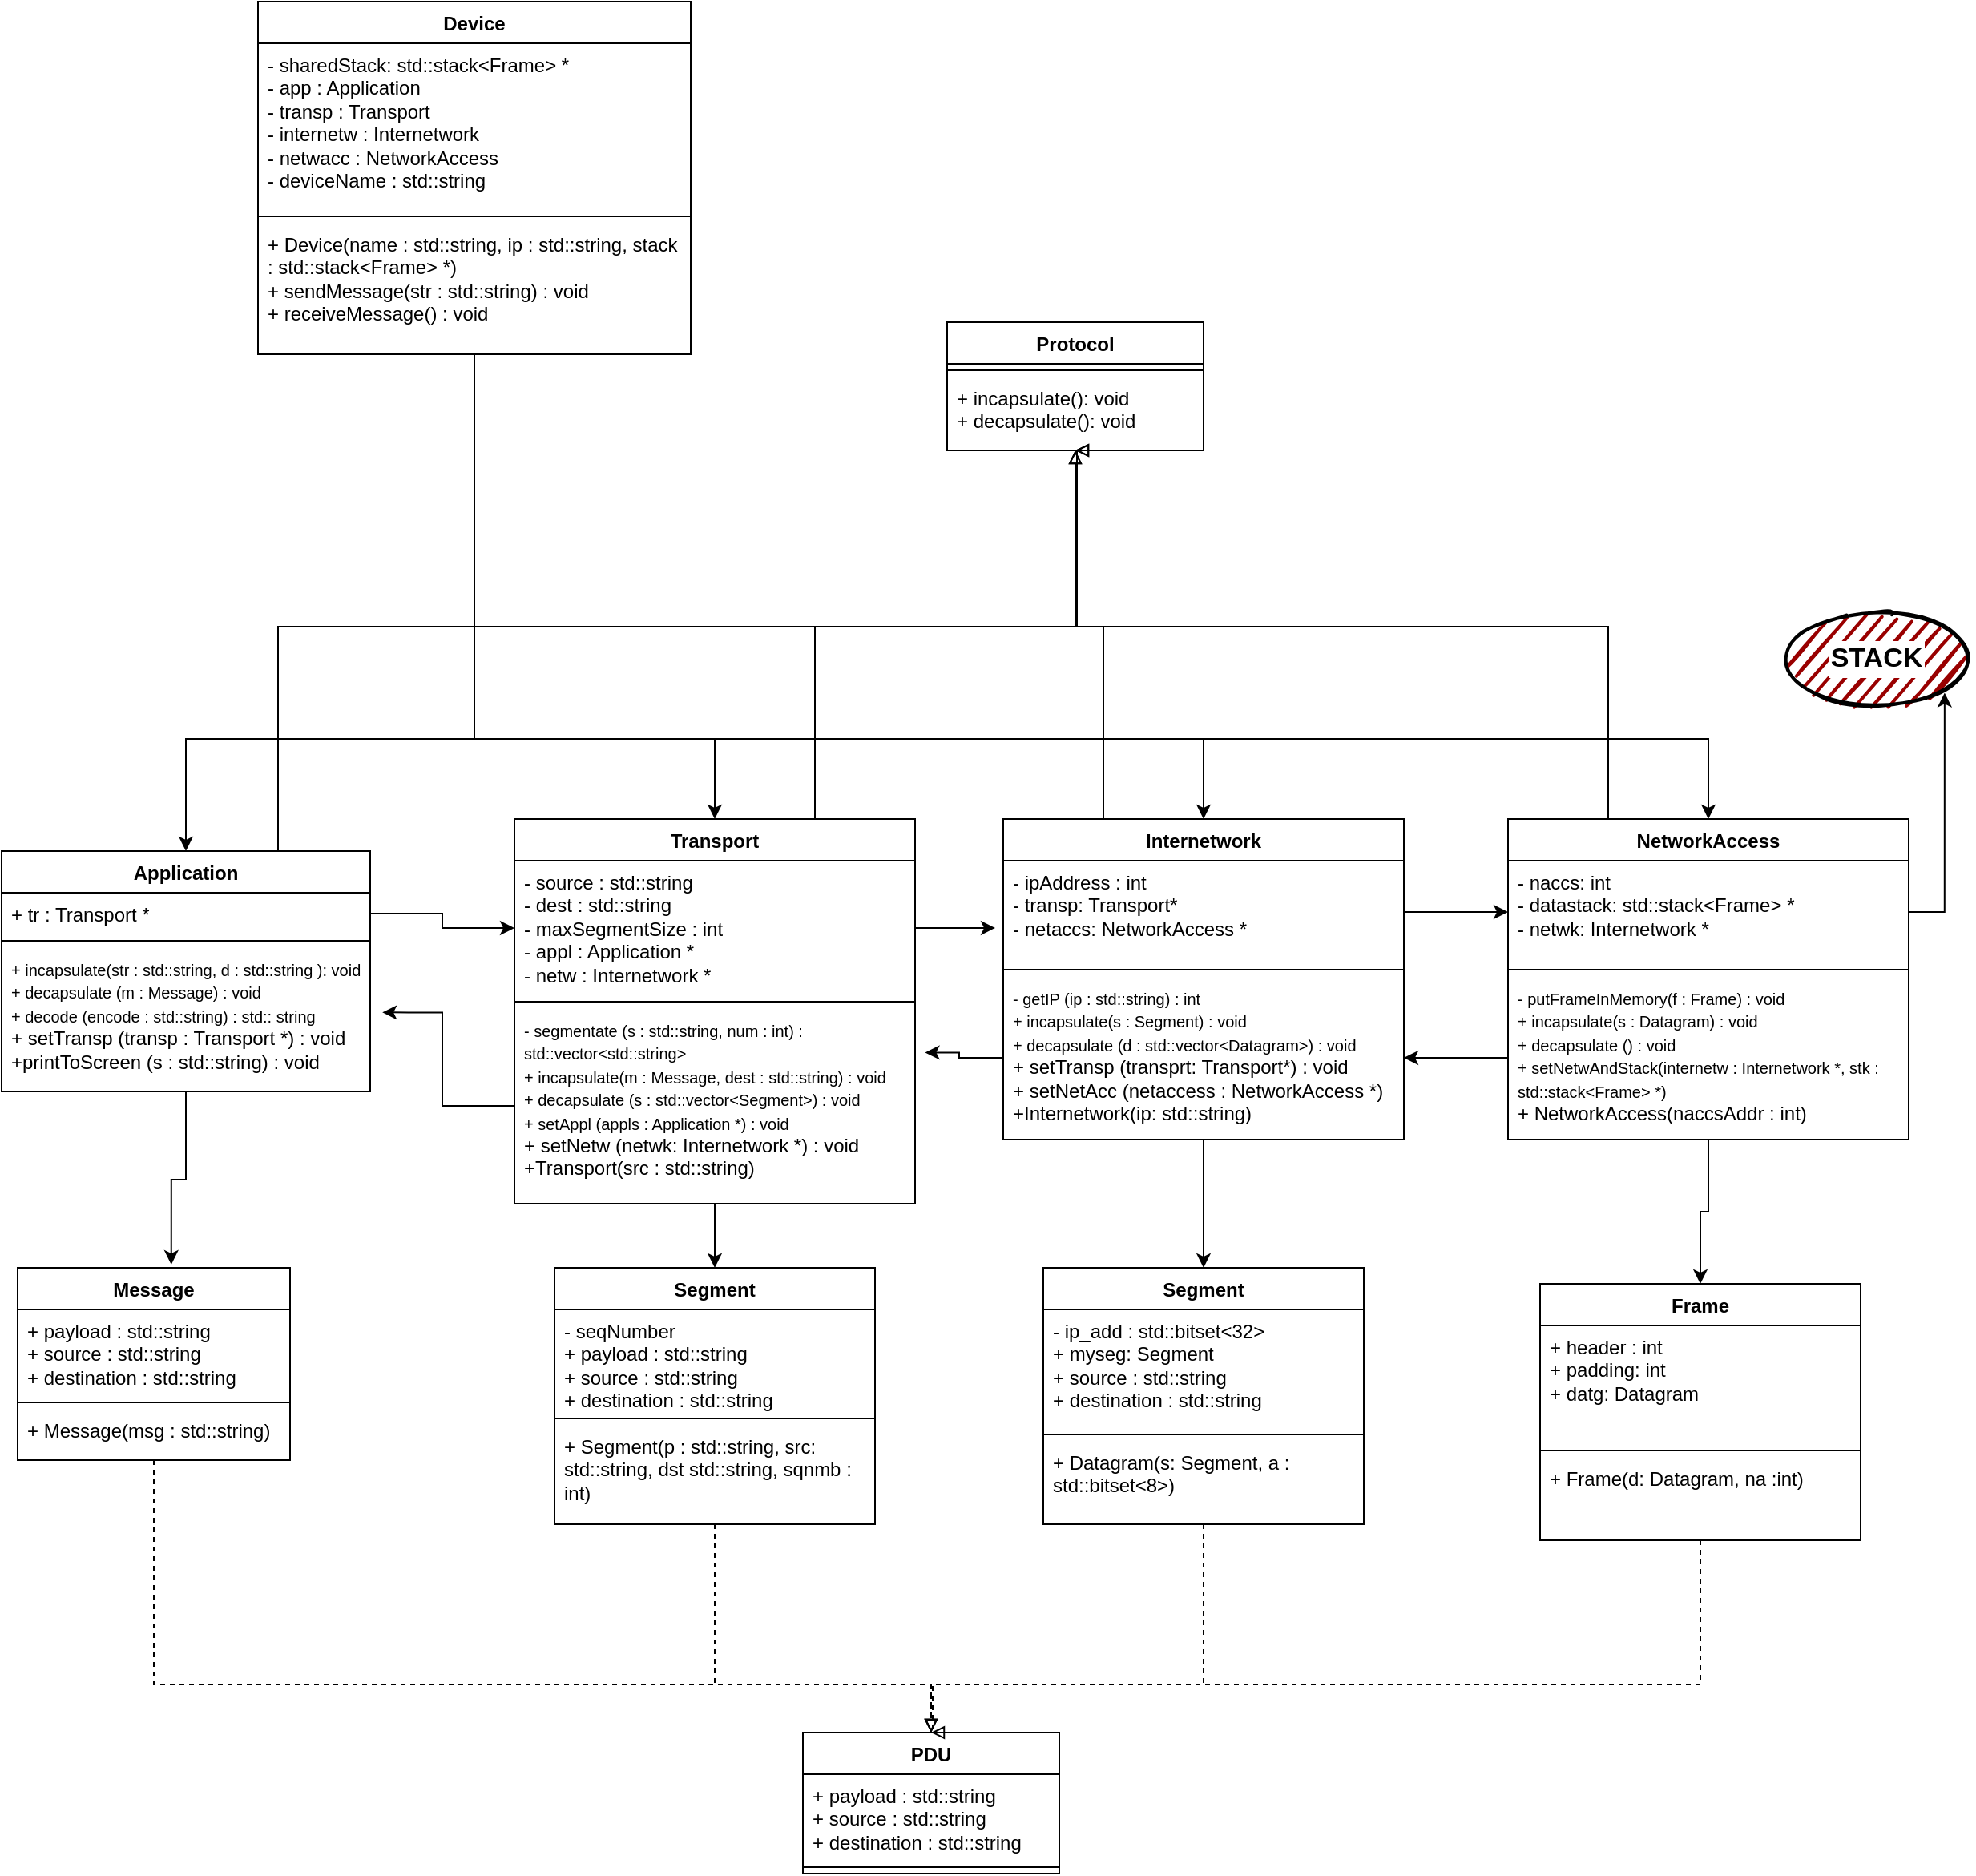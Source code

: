 <?xml version="1.0" encoding="UTF-8"?>
<mxfile version="26.2.9"><diagram id="C5RBs43oDa-KdzZeNtuy" name="Page-1"><mxGraphModel dx="1843" dy="1028" grid="1" gridSize="10" guides="1" tooltips="1" connect="1" arrows="1" fold="1" page="1" pageScale="1" pageWidth="1169" pageHeight="827" math="0" shadow="0"><root><mxCell id="WIyWlLk6GJQsqaUBKTNV-0"/><mxCell id="WIyWlLk6GJQsqaUBKTNV-1" parent="WIyWlLk6GJQsqaUBKTNV-0"/><mxCell id="_broUkZbqEhw3iz0FzK7-55" style="edgeStyle=orthogonalEdgeStyle;rounded=0;orthogonalLoop=1;jettySize=auto;html=1;entryX=0.5;entryY=0;entryDx=0;entryDy=0;" edge="1" parent="WIyWlLk6GJQsqaUBKTNV-1" source="_broUkZbqEhw3iz0FzK7-0" target="_broUkZbqEhw3iz0FzK7-19"><mxGeometry relative="1" as="geometry"><mxPoint x="90" y="570" as="targetPoint"/><Array as="points"><mxPoint x="195" y="560"/><mxPoint x="15" y="560"/></Array></mxGeometry></mxCell><mxCell id="_broUkZbqEhw3iz0FzK7-56" style="edgeStyle=orthogonalEdgeStyle;rounded=0;orthogonalLoop=1;jettySize=auto;html=1;entryX=0.5;entryY=0;entryDx=0;entryDy=0;" edge="1" parent="WIyWlLk6GJQsqaUBKTNV-1" source="_broUkZbqEhw3iz0FzK7-0" target="_broUkZbqEhw3iz0FzK7-23"><mxGeometry relative="1" as="geometry"><Array as="points"><mxPoint x="195" y="560"/><mxPoint x="345" y="560"/></Array></mxGeometry></mxCell><mxCell id="_broUkZbqEhw3iz0FzK7-57" style="edgeStyle=orthogonalEdgeStyle;rounded=0;orthogonalLoop=1;jettySize=auto;html=1;entryX=0.5;entryY=0;entryDx=0;entryDy=0;" edge="1" parent="WIyWlLk6GJQsqaUBKTNV-1" source="_broUkZbqEhw3iz0FzK7-0" target="_broUkZbqEhw3iz0FzK7-27"><mxGeometry relative="1" as="geometry"><Array as="points"><mxPoint x="195" y="560"/><mxPoint x="650" y="560"/></Array></mxGeometry></mxCell><mxCell id="_broUkZbqEhw3iz0FzK7-58" style="edgeStyle=orthogonalEdgeStyle;rounded=0;orthogonalLoop=1;jettySize=auto;html=1;entryX=0.5;entryY=0;entryDx=0;entryDy=0;" edge="1" parent="WIyWlLk6GJQsqaUBKTNV-1" source="_broUkZbqEhw3iz0FzK7-0" target="_broUkZbqEhw3iz0FzK7-35"><mxGeometry relative="1" as="geometry"><Array as="points"><mxPoint x="195" y="560"/><mxPoint x="965" y="560"/></Array></mxGeometry></mxCell><mxCell id="_broUkZbqEhw3iz0FzK7-0" value="Device" style="swimlane;fontStyle=1;align=center;verticalAlign=top;childLayout=stackLayout;horizontal=1;startSize=26;horizontalStack=0;resizeParent=1;resizeParentMax=0;resizeLast=0;collapsible=1;marginBottom=0;whiteSpace=wrap;html=1;" vertex="1" parent="WIyWlLk6GJQsqaUBKTNV-1"><mxGeometry x="60" y="100" width="270" height="220" as="geometry"/></mxCell><mxCell id="_broUkZbqEhw3iz0FzK7-1" value="&lt;div&gt;- sharedStack: std::stack&amp;lt;Frame&amp;gt; *&lt;/div&gt;&lt;div&gt;- app : Application&lt;/div&gt;&lt;div&gt;- transp : Transport&lt;/div&gt;&lt;div&gt;- internetw : Internetwork&lt;/div&gt;&lt;div&gt;- netwacc : NetworkAccess&lt;/div&gt;&lt;div&gt;- deviceName : std::string&lt;/div&gt;&lt;div&gt;&lt;br&gt;&lt;/div&gt;&lt;div&gt;&lt;br&gt;&lt;/div&gt;" style="text;strokeColor=none;fillColor=none;align=left;verticalAlign=top;spacingLeft=4;spacingRight=4;overflow=hidden;rotatable=0;points=[[0,0.5],[1,0.5]];portConstraint=eastwest;whiteSpace=wrap;html=1;" vertex="1" parent="_broUkZbqEhw3iz0FzK7-0"><mxGeometry y="26" width="270" height="104" as="geometry"/></mxCell><mxCell id="_broUkZbqEhw3iz0FzK7-2" value="" style="line;strokeWidth=1;fillColor=none;align=left;verticalAlign=middle;spacingTop=-1;spacingLeft=3;spacingRight=3;rotatable=0;labelPosition=right;points=[];portConstraint=eastwest;strokeColor=inherit;" vertex="1" parent="_broUkZbqEhw3iz0FzK7-0"><mxGeometry y="130" width="270" height="8" as="geometry"/></mxCell><mxCell id="_broUkZbqEhw3iz0FzK7-3" value="&lt;div&gt;+ Device(name : std::string, ip : std::string, stack : std::stack&amp;lt;Frame&amp;gt; *) &lt;br&gt;&lt;/div&gt;&lt;div&gt;+ sendMessage(str : std::string) : void&lt;/div&gt;&lt;div&gt;+ receiveMessage() : void&lt;/div&gt;&lt;div&gt;&lt;br&gt;&lt;/div&gt;" style="text;strokeColor=none;fillColor=none;align=left;verticalAlign=top;spacingLeft=4;spacingRight=4;overflow=hidden;rotatable=0;points=[[0,0.5],[1,0.5]];portConstraint=eastwest;whiteSpace=wrap;html=1;" vertex="1" parent="_broUkZbqEhw3iz0FzK7-0"><mxGeometry y="138" width="270" height="82" as="geometry"/></mxCell><mxCell id="_broUkZbqEhw3iz0FzK7-4" value="PDU" style="swimlane;fontStyle=1;align=center;verticalAlign=top;childLayout=stackLayout;horizontal=1;startSize=26;horizontalStack=0;resizeParent=1;resizeParentMax=0;resizeLast=0;collapsible=1;marginBottom=0;whiteSpace=wrap;html=1;" vertex="1" parent="WIyWlLk6GJQsqaUBKTNV-1"><mxGeometry x="400" y="1180" width="160" height="88" as="geometry"/></mxCell><mxCell id="_broUkZbqEhw3iz0FzK7-5" value="&lt;div&gt;+ payload : std::string&lt;/div&gt;&lt;div&gt;+ source : std::string&lt;/div&gt;&lt;div&gt;+ destination : std::string&lt;/div&gt;&lt;div&gt;&lt;br&gt;&lt;/div&gt;" style="text;strokeColor=none;fillColor=none;align=left;verticalAlign=top;spacingLeft=4;spacingRight=4;overflow=hidden;rotatable=0;points=[[0,0.5],[1,0.5]];portConstraint=eastwest;whiteSpace=wrap;html=1;" vertex="1" parent="_broUkZbqEhw3iz0FzK7-4"><mxGeometry y="26" width="160" height="54" as="geometry"/></mxCell><mxCell id="_broUkZbqEhw3iz0FzK7-6" value="" style="line;strokeWidth=1;fillColor=none;align=left;verticalAlign=middle;spacingTop=-1;spacingLeft=3;spacingRight=3;rotatable=0;labelPosition=right;points=[];portConstraint=eastwest;strokeColor=inherit;" vertex="1" parent="_broUkZbqEhw3iz0FzK7-4"><mxGeometry y="80" width="160" height="8" as="geometry"/></mxCell><mxCell id="_broUkZbqEhw3iz0FzK7-11" value="Protocol" style="swimlane;fontStyle=1;align=center;verticalAlign=top;childLayout=stackLayout;horizontal=1;startSize=26;horizontalStack=0;resizeParent=1;resizeParentMax=0;resizeLast=0;collapsible=1;marginBottom=0;whiteSpace=wrap;html=1;" vertex="1" parent="WIyWlLk6GJQsqaUBKTNV-1"><mxGeometry x="490" y="300" width="160" height="80" as="geometry"/></mxCell><mxCell id="_broUkZbqEhw3iz0FzK7-13" value="" style="line;strokeWidth=1;fillColor=none;align=left;verticalAlign=middle;spacingTop=-1;spacingLeft=3;spacingRight=3;rotatable=0;labelPosition=right;points=[];portConstraint=eastwest;strokeColor=inherit;" vertex="1" parent="_broUkZbqEhw3iz0FzK7-11"><mxGeometry y="26" width="160" height="8" as="geometry"/></mxCell><mxCell id="_broUkZbqEhw3iz0FzK7-14" value="&lt;div&gt;+ incapsulate(): void&lt;/div&gt;&lt;div&gt;+ decapsulate(): void&lt;/div&gt;" style="text;strokeColor=none;fillColor=none;align=left;verticalAlign=top;spacingLeft=4;spacingRight=4;overflow=hidden;rotatable=0;points=[[0,0.5],[1,0.5]];portConstraint=eastwest;whiteSpace=wrap;html=1;" vertex="1" parent="_broUkZbqEhw3iz0FzK7-11"><mxGeometry y="34" width="160" height="46" as="geometry"/></mxCell><mxCell id="_broUkZbqEhw3iz0FzK7-19" value="Application" style="swimlane;fontStyle=1;align=center;verticalAlign=top;childLayout=stackLayout;horizontal=1;startSize=26;horizontalStack=0;resizeParent=1;resizeParentMax=0;resizeLast=0;collapsible=1;marginBottom=0;whiteSpace=wrap;html=1;" vertex="1" parent="WIyWlLk6GJQsqaUBKTNV-1"><mxGeometry x="-100" y="630" width="230" height="150" as="geometry"/></mxCell><mxCell id="_broUkZbqEhw3iz0FzK7-20" value="+ tr : Transport *" style="text;strokeColor=none;fillColor=none;align=left;verticalAlign=top;spacingLeft=4;spacingRight=4;overflow=hidden;rotatable=0;points=[[0,0.5],[1,0.5]];portConstraint=eastwest;whiteSpace=wrap;html=1;" vertex="1" parent="_broUkZbqEhw3iz0FzK7-19"><mxGeometry y="26" width="230" height="26" as="geometry"/></mxCell><mxCell id="_broUkZbqEhw3iz0FzK7-21" value="" style="line;strokeWidth=1;fillColor=none;align=left;verticalAlign=middle;spacingTop=-1;spacingLeft=3;spacingRight=3;rotatable=0;labelPosition=right;points=[];portConstraint=eastwest;strokeColor=inherit;" vertex="1" parent="_broUkZbqEhw3iz0FzK7-19"><mxGeometry y="52" width="230" height="8" as="geometry"/></mxCell><mxCell id="_broUkZbqEhw3iz0FzK7-22" value="&lt;div&gt;&lt;font style=&quot;font-size: 10px;&quot;&gt;+ incapsulate(str : std::string, d : std::string ): void&lt;/font&gt;&lt;/div&gt;&lt;div&gt;&lt;font style=&quot;font-size: 10px;&quot;&gt;+ decapsulate (m : Message) : void&lt;/font&gt;&lt;/div&gt;&lt;div&gt;&lt;font style=&quot;font-size: 10px;&quot;&gt;+ decode (encode : std::string) : std:: string&lt;/font&gt;&lt;/div&gt;&lt;div&gt;+ setTransp (transp : Transport *) : void&lt;/div&gt;&lt;div&gt;+printToScreen (s : std::string) : void&lt;/div&gt;" style="text;strokeColor=none;fillColor=none;align=left;verticalAlign=top;spacingLeft=4;spacingRight=4;overflow=hidden;rotatable=0;points=[[0,0.5],[1,0.5]];portConstraint=eastwest;whiteSpace=wrap;html=1;" vertex="1" parent="_broUkZbqEhw3iz0FzK7-19"><mxGeometry y="60" width="230" height="90" as="geometry"/></mxCell><mxCell id="_broUkZbqEhw3iz0FzK7-63" style="edgeStyle=orthogonalEdgeStyle;rounded=0;orthogonalLoop=1;jettySize=auto;html=1;exitX=0.75;exitY=0;exitDx=0;exitDy=0;endArrow=block;endFill=0;entryX=0.5;entryY=1;entryDx=0;entryDy=0;" edge="1" parent="WIyWlLk6GJQsqaUBKTNV-1" source="_broUkZbqEhw3iz0FzK7-23" target="_broUkZbqEhw3iz0FzK7-11"><mxGeometry relative="1" as="geometry"><mxPoint x="570.0" y="410" as="targetPoint"/><Array as="points"><mxPoint x="407" y="490"/><mxPoint x="570" y="490"/></Array></mxGeometry></mxCell><mxCell id="_broUkZbqEhw3iz0FzK7-76" style="edgeStyle=orthogonalEdgeStyle;rounded=0;orthogonalLoop=1;jettySize=auto;html=1;entryX=0.5;entryY=0;entryDx=0;entryDy=0;" edge="1" parent="WIyWlLk6GJQsqaUBKTNV-1" source="_broUkZbqEhw3iz0FzK7-23" target="_broUkZbqEhw3iz0FzK7-43"><mxGeometry relative="1" as="geometry"/></mxCell><mxCell id="_broUkZbqEhw3iz0FzK7-23" value="Transport" style="swimlane;fontStyle=1;align=center;verticalAlign=top;childLayout=stackLayout;horizontal=1;startSize=26;horizontalStack=0;resizeParent=1;resizeParentMax=0;resizeLast=0;collapsible=1;marginBottom=0;whiteSpace=wrap;html=1;" vertex="1" parent="WIyWlLk6GJQsqaUBKTNV-1"><mxGeometry x="220" y="610" width="250" height="240" as="geometry"/></mxCell><mxCell id="_broUkZbqEhw3iz0FzK7-24" value="&lt;div&gt;- source : std::string&lt;/div&gt;&lt;div&gt;- dest : std::string&lt;/div&gt;&lt;div&gt;- maxSegmentSize : int&lt;/div&gt;&lt;div&gt;- appl : Application *&lt;/div&gt;&lt;div&gt;- netw : Internetwork *&lt;/div&gt;" style="text;strokeColor=none;fillColor=none;align=left;verticalAlign=top;spacingLeft=4;spacingRight=4;overflow=hidden;rotatable=0;points=[[0,0.5],[1,0.5]];portConstraint=eastwest;whiteSpace=wrap;html=1;" vertex="1" parent="_broUkZbqEhw3iz0FzK7-23"><mxGeometry y="26" width="250" height="84" as="geometry"/></mxCell><mxCell id="_broUkZbqEhw3iz0FzK7-25" value="" style="line;strokeWidth=1;fillColor=none;align=left;verticalAlign=middle;spacingTop=-1;spacingLeft=3;spacingRight=3;rotatable=0;labelPosition=right;points=[];portConstraint=eastwest;strokeColor=inherit;" vertex="1" parent="_broUkZbqEhw3iz0FzK7-23"><mxGeometry y="110" width="250" height="8" as="geometry"/></mxCell><mxCell id="_broUkZbqEhw3iz0FzK7-26" value="&lt;div&gt;&lt;font style=&quot;font-size: 10px;&quot;&gt;- segmentate (s : std::string, num : int) : std::vector&amp;lt;std::string&amp;gt; &lt;br&gt;+ incapsulate(m : Message, dest : std::string) : void&lt;/font&gt;&lt;/div&gt;&lt;div&gt;&lt;font style=&quot;font-size: 10px;&quot;&gt;+ decapsulate (s : std::vector&amp;lt;Segment&amp;gt;) : void&lt;/font&gt;&lt;/div&gt;&lt;div&gt;&lt;font style=&quot;font-size: 10px;&quot;&gt;+ setAppl (appls : Application *) : void&lt;/font&gt;&lt;/div&gt;&lt;div&gt;+ setNetw (netwk: Internetwork *) : void&lt;/div&gt;&lt;div&gt;+Transport(src : std::string) &lt;br&gt;&lt;br&gt;&lt;/div&gt;" style="text;strokeColor=none;fillColor=none;align=left;verticalAlign=top;spacingLeft=4;spacingRight=4;overflow=hidden;rotatable=0;points=[[0,0.5],[1,0.5]];portConstraint=eastwest;whiteSpace=wrap;html=1;" vertex="1" parent="_broUkZbqEhw3iz0FzK7-23"><mxGeometry y="118" width="250" height="122" as="geometry"/></mxCell><mxCell id="_broUkZbqEhw3iz0FzK7-64" style="edgeStyle=orthogonalEdgeStyle;rounded=0;orthogonalLoop=1;jettySize=auto;html=1;exitX=0.25;exitY=0;exitDx=0;exitDy=0;endArrow=block;endFill=0;" edge="1" parent="WIyWlLk6GJQsqaUBKTNV-1" source="_broUkZbqEhw3iz0FzK7-27"><mxGeometry relative="1" as="geometry"><mxPoint x="570.0" y="380" as="targetPoint"/><Array as="points"><mxPoint x="587" y="490"/><mxPoint x="571" y="490"/><mxPoint x="571" y="380"/></Array></mxGeometry></mxCell><mxCell id="_broUkZbqEhw3iz0FzK7-77" style="edgeStyle=orthogonalEdgeStyle;rounded=0;orthogonalLoop=1;jettySize=auto;html=1;entryX=0.5;entryY=0;entryDx=0;entryDy=0;" edge="1" parent="WIyWlLk6GJQsqaUBKTNV-1" source="_broUkZbqEhw3iz0FzK7-27" target="_broUkZbqEhw3iz0FzK7-47"><mxGeometry relative="1" as="geometry"/></mxCell><mxCell id="_broUkZbqEhw3iz0FzK7-27" value="Internetwork" style="swimlane;fontStyle=1;align=center;verticalAlign=top;childLayout=stackLayout;horizontal=1;startSize=26;horizontalStack=0;resizeParent=1;resizeParentMax=0;resizeLast=0;collapsible=1;marginBottom=0;whiteSpace=wrap;html=1;" vertex="1" parent="WIyWlLk6GJQsqaUBKTNV-1"><mxGeometry x="525" y="610" width="250" height="200" as="geometry"/></mxCell><mxCell id="_broUkZbqEhw3iz0FzK7-28" value="- ipAddress : int&lt;div&gt;- transp: Transport*&lt;/div&gt;&lt;div&gt;- netaccs: NetworkAccess *&lt;/div&gt;" style="text;strokeColor=none;fillColor=none;align=left;verticalAlign=top;spacingLeft=4;spacingRight=4;overflow=hidden;rotatable=0;points=[[0,0.5],[1,0.5]];portConstraint=eastwest;whiteSpace=wrap;html=1;" vertex="1" parent="_broUkZbqEhw3iz0FzK7-27"><mxGeometry y="26" width="250" height="64" as="geometry"/></mxCell><mxCell id="_broUkZbqEhw3iz0FzK7-29" value="" style="line;strokeWidth=1;fillColor=none;align=left;verticalAlign=middle;spacingTop=-1;spacingLeft=3;spacingRight=3;rotatable=0;labelPosition=right;points=[];portConstraint=eastwest;strokeColor=inherit;" vertex="1" parent="_broUkZbqEhw3iz0FzK7-27"><mxGeometry y="90" width="250" height="8" as="geometry"/></mxCell><mxCell id="_broUkZbqEhw3iz0FzK7-30" value="&lt;div&gt;&lt;font style=&quot;font-size: 10px;&quot;&gt;- getIP (ip : std::string) : int&lt;br&gt;+ incapsulate(s : Segment) : void&lt;/font&gt;&lt;/div&gt;&lt;div&gt;&lt;font style=&quot;font-size: 10px;&quot;&gt;+ decapsulate (d : std::vector&amp;lt;Datagram&amp;gt;) : void&lt;/font&gt;&lt;/div&gt;&lt;div&gt;+ setTransp (transprt: Transport*) : void&lt;/div&gt;&lt;div&gt;+ setNetAcc (netaccess : NetworkAccess *)&lt;/div&gt;&lt;div&gt;+Internetwork(ip: std::string) &lt;br&gt;&lt;/div&gt;&lt;div&gt;&lt;br&gt;&lt;/div&gt;" style="text;strokeColor=none;fillColor=none;align=left;verticalAlign=top;spacingLeft=4;spacingRight=4;overflow=hidden;rotatable=0;points=[[0,0.5],[1,0.5]];portConstraint=eastwest;whiteSpace=wrap;html=1;" vertex="1" parent="_broUkZbqEhw3iz0FzK7-27"><mxGeometry y="98" width="250" height="102" as="geometry"/></mxCell><mxCell id="_broUkZbqEhw3iz0FzK7-65" style="edgeStyle=orthogonalEdgeStyle;rounded=0;orthogonalLoop=1;jettySize=auto;html=1;exitX=0.25;exitY=0;exitDx=0;exitDy=0;endArrow=block;endFill=0;" edge="1" parent="WIyWlLk6GJQsqaUBKTNV-1" source="_broUkZbqEhw3iz0FzK7-35"><mxGeometry relative="1" as="geometry"><mxPoint x="570.0" y="380" as="targetPoint"/><Array as="points"><mxPoint x="903" y="490"/><mxPoint x="571" y="490"/><mxPoint x="571" y="380"/></Array></mxGeometry></mxCell><mxCell id="_broUkZbqEhw3iz0FzK7-78" style="edgeStyle=orthogonalEdgeStyle;rounded=0;orthogonalLoop=1;jettySize=auto;html=1;" edge="1" parent="WIyWlLk6GJQsqaUBKTNV-1" source="_broUkZbqEhw3iz0FzK7-35" target="_broUkZbqEhw3iz0FzK7-51"><mxGeometry relative="1" as="geometry"/></mxCell><mxCell id="_broUkZbqEhw3iz0FzK7-35" value="NetworkAccess" style="swimlane;fontStyle=1;align=center;verticalAlign=top;childLayout=stackLayout;horizontal=1;startSize=26;horizontalStack=0;resizeParent=1;resizeParentMax=0;resizeLast=0;collapsible=1;marginBottom=0;whiteSpace=wrap;html=1;" vertex="1" parent="WIyWlLk6GJQsqaUBKTNV-1"><mxGeometry x="840" y="610" width="250" height="200" as="geometry"/></mxCell><mxCell id="_broUkZbqEhw3iz0FzK7-36" value="- naccs: int&lt;div&gt;- datastack: std::stack&amp;lt;Frame&amp;gt; *&lt;/div&gt;&lt;div&gt;- netwk: Internetwork *&lt;/div&gt;" style="text;strokeColor=none;fillColor=none;align=left;verticalAlign=top;spacingLeft=4;spacingRight=4;overflow=hidden;rotatable=0;points=[[0,0.5],[1,0.5]];portConstraint=eastwest;whiteSpace=wrap;html=1;" vertex="1" parent="_broUkZbqEhw3iz0FzK7-35"><mxGeometry y="26" width="250" height="64" as="geometry"/></mxCell><mxCell id="_broUkZbqEhw3iz0FzK7-37" value="" style="line;strokeWidth=1;fillColor=none;align=left;verticalAlign=middle;spacingTop=-1;spacingLeft=3;spacingRight=3;rotatable=0;labelPosition=right;points=[];portConstraint=eastwest;strokeColor=inherit;" vertex="1" parent="_broUkZbqEhw3iz0FzK7-35"><mxGeometry y="90" width="250" height="8" as="geometry"/></mxCell><mxCell id="_broUkZbqEhw3iz0FzK7-38" value="&lt;div&gt;&lt;font style=&quot;font-size: 10px;&quot;&gt;- putFrameInMemory(f : Frame) : void&lt;br&gt;+ incapsulate(s : Datagram) : void&lt;/font&gt;&lt;/div&gt;&lt;div&gt;&lt;font style=&quot;font-size: 10px;&quot;&gt;+ decapsulate () : void&lt;/font&gt;&lt;/div&gt;&lt;div&gt;&lt;font style=&quot;font-size: 10px;&quot;&gt;+ setNetwAndStack(internetw : Internetwork *, stk : std::stack&amp;lt;Frame&amp;gt; *)&lt;/font&gt;&lt;/div&gt;&lt;div&gt;+ NetworkAccess(naccsAddr : int)&lt;/div&gt;&lt;div&gt;&lt;br&gt;&lt;/div&gt;&lt;div&gt;&lt;br&gt;&lt;/div&gt;" style="text;strokeColor=none;fillColor=none;align=left;verticalAlign=top;spacingLeft=4;spacingRight=4;overflow=hidden;rotatable=0;points=[[0,0.5],[1,0.5]];portConstraint=eastwest;whiteSpace=wrap;html=1;" vertex="1" parent="_broUkZbqEhw3iz0FzK7-35"><mxGeometry y="98" width="250" height="102" as="geometry"/></mxCell><mxCell id="_broUkZbqEhw3iz0FzK7-79" style="edgeStyle=orthogonalEdgeStyle;rounded=0;orthogonalLoop=1;jettySize=auto;html=1;entryX=0.5;entryY=0;entryDx=0;entryDy=0;dashed=1;endArrow=block;endFill=0;" edge="1" parent="WIyWlLk6GJQsqaUBKTNV-1" source="_broUkZbqEhw3iz0FzK7-39" target="_broUkZbqEhw3iz0FzK7-4"><mxGeometry relative="1" as="geometry"><Array as="points"><mxPoint x="-5" y="1150"/><mxPoint x="480" y="1150"/></Array></mxGeometry></mxCell><mxCell id="_broUkZbqEhw3iz0FzK7-39" value="Message" style="swimlane;fontStyle=1;align=center;verticalAlign=top;childLayout=stackLayout;horizontal=1;startSize=26;horizontalStack=0;resizeParent=1;resizeParentMax=0;resizeLast=0;collapsible=1;marginBottom=0;whiteSpace=wrap;html=1;" vertex="1" parent="WIyWlLk6GJQsqaUBKTNV-1"><mxGeometry x="-90" y="890" width="170" height="120" as="geometry"/></mxCell><mxCell id="_broUkZbqEhw3iz0FzK7-40" value="&lt;div&gt;+ payload : std::string&lt;/div&gt;&lt;div&gt;+ source : std::string&lt;/div&gt;&lt;div&gt;+ destination : std::string&lt;/div&gt;" style="text;strokeColor=none;fillColor=none;align=left;verticalAlign=top;spacingLeft=4;spacingRight=4;overflow=hidden;rotatable=0;points=[[0,0.5],[1,0.5]];portConstraint=eastwest;whiteSpace=wrap;html=1;" vertex="1" parent="_broUkZbqEhw3iz0FzK7-39"><mxGeometry y="26" width="170" height="54" as="geometry"/></mxCell><mxCell id="_broUkZbqEhw3iz0FzK7-41" value="" style="line;strokeWidth=1;fillColor=none;align=left;verticalAlign=middle;spacingTop=-1;spacingLeft=3;spacingRight=3;rotatable=0;labelPosition=right;points=[];portConstraint=eastwest;strokeColor=inherit;" vertex="1" parent="_broUkZbqEhw3iz0FzK7-39"><mxGeometry y="80" width="170" height="8" as="geometry"/></mxCell><mxCell id="_broUkZbqEhw3iz0FzK7-42" value="+ Message(msg : std::string) " style="text;strokeColor=none;fillColor=none;align=left;verticalAlign=top;spacingLeft=4;spacingRight=4;overflow=hidden;rotatable=0;points=[[0,0.5],[1,0.5]];portConstraint=eastwest;whiteSpace=wrap;html=1;" vertex="1" parent="_broUkZbqEhw3iz0FzK7-39"><mxGeometry y="88" width="170" height="32" as="geometry"/></mxCell><mxCell id="_broUkZbqEhw3iz0FzK7-80" style="edgeStyle=orthogonalEdgeStyle;rounded=0;orthogonalLoop=1;jettySize=auto;html=1;dashed=1;endArrow=block;endFill=0;" edge="1" parent="WIyWlLk6GJQsqaUBKTNV-1" source="_broUkZbqEhw3iz0FzK7-43"><mxGeometry relative="1" as="geometry"><mxPoint x="480" y="1180" as="targetPoint"/><Array as="points"><mxPoint x="345" y="1150"/><mxPoint x="480" y="1150"/></Array></mxGeometry></mxCell><mxCell id="_broUkZbqEhw3iz0FzK7-43" value="Segment" style="swimlane;fontStyle=1;align=center;verticalAlign=top;childLayout=stackLayout;horizontal=1;startSize=26;horizontalStack=0;resizeParent=1;resizeParentMax=0;resizeLast=0;collapsible=1;marginBottom=0;whiteSpace=wrap;html=1;" vertex="1" parent="WIyWlLk6GJQsqaUBKTNV-1"><mxGeometry x="245" y="890" width="200" height="160" as="geometry"/></mxCell><mxCell id="_broUkZbqEhw3iz0FzK7-44" value="- seqNumber&lt;br&gt;&lt;div&gt;+ payload : std::string&lt;/div&gt;&lt;div&gt;+ source : std::string&lt;/div&gt;&lt;div&gt;+ destination : std::string&lt;/div&gt;&lt;br&gt;&lt;div&gt;&lt;br&gt;&lt;/div&gt;" style="text;strokeColor=none;fillColor=none;align=left;verticalAlign=top;spacingLeft=4;spacingRight=4;overflow=hidden;rotatable=0;points=[[0,0.5],[1,0.5]];portConstraint=eastwest;whiteSpace=wrap;html=1;" vertex="1" parent="_broUkZbqEhw3iz0FzK7-43"><mxGeometry y="26" width="200" height="64" as="geometry"/></mxCell><mxCell id="_broUkZbqEhw3iz0FzK7-45" value="" style="line;strokeWidth=1;fillColor=none;align=left;verticalAlign=middle;spacingTop=-1;spacingLeft=3;spacingRight=3;rotatable=0;labelPosition=right;points=[];portConstraint=eastwest;strokeColor=inherit;" vertex="1" parent="_broUkZbqEhw3iz0FzK7-43"><mxGeometry y="90" width="200" height="8" as="geometry"/></mxCell><mxCell id="_broUkZbqEhw3iz0FzK7-46" value="+ Segment(p : std::string, src: std::string, dst std::string, sqnmb : int) " style="text;strokeColor=none;fillColor=none;align=left;verticalAlign=top;spacingLeft=4;spacingRight=4;overflow=hidden;rotatable=0;points=[[0,0.5],[1,0.5]];portConstraint=eastwest;whiteSpace=wrap;html=1;" vertex="1" parent="_broUkZbqEhw3iz0FzK7-43"><mxGeometry y="98" width="200" height="62" as="geometry"/></mxCell><mxCell id="_broUkZbqEhw3iz0FzK7-82" style="edgeStyle=orthogonalEdgeStyle;rounded=0;orthogonalLoop=1;jettySize=auto;html=1;entryX=0.5;entryY=0;entryDx=0;entryDy=0;dashed=1;endArrow=block;endFill=0;" edge="1" parent="WIyWlLk6GJQsqaUBKTNV-1" source="_broUkZbqEhw3iz0FzK7-47" target="_broUkZbqEhw3iz0FzK7-4"><mxGeometry relative="1" as="geometry"><Array as="points"><mxPoint x="650" y="1150"/><mxPoint x="480" y="1150"/></Array></mxGeometry></mxCell><mxCell id="_broUkZbqEhw3iz0FzK7-47" value="Segment" style="swimlane;fontStyle=1;align=center;verticalAlign=top;childLayout=stackLayout;horizontal=1;startSize=26;horizontalStack=0;resizeParent=1;resizeParentMax=0;resizeLast=0;collapsible=1;marginBottom=0;whiteSpace=wrap;html=1;" vertex="1" parent="WIyWlLk6GJQsqaUBKTNV-1"><mxGeometry x="550" y="890" width="200" height="160" as="geometry"/></mxCell><mxCell id="_broUkZbqEhw3iz0FzK7-48" value="- ip_add : std::bitset&amp;lt;32&amp;gt;&lt;div&gt;+ myseg: Segment&lt;/div&gt;&lt;div&gt;+ source : std::string&lt;/div&gt;&lt;div&gt;+ destination : std::string&lt;/div&gt;&lt;br&gt;&lt;div&gt;&lt;br&gt;&lt;/div&gt;" style="text;strokeColor=none;fillColor=none;align=left;verticalAlign=top;spacingLeft=4;spacingRight=4;overflow=hidden;rotatable=0;points=[[0,0.5],[1,0.5]];portConstraint=eastwest;whiteSpace=wrap;html=1;" vertex="1" parent="_broUkZbqEhw3iz0FzK7-47"><mxGeometry y="26" width="200" height="74" as="geometry"/></mxCell><mxCell id="_broUkZbqEhw3iz0FzK7-49" value="" style="line;strokeWidth=1;fillColor=none;align=left;verticalAlign=middle;spacingTop=-1;spacingLeft=3;spacingRight=3;rotatable=0;labelPosition=right;points=[];portConstraint=eastwest;strokeColor=inherit;" vertex="1" parent="_broUkZbqEhw3iz0FzK7-47"><mxGeometry y="100" width="200" height="8" as="geometry"/></mxCell><mxCell id="_broUkZbqEhw3iz0FzK7-50" value="+ Datagram(s: Segment, a : std::bitset&amp;lt;8&amp;gt;) " style="text;strokeColor=none;fillColor=none;align=left;verticalAlign=top;spacingLeft=4;spacingRight=4;overflow=hidden;rotatable=0;points=[[0,0.5],[1,0.5]];portConstraint=eastwest;whiteSpace=wrap;html=1;" vertex="1" parent="_broUkZbqEhw3iz0FzK7-47"><mxGeometry y="108" width="200" height="52" as="geometry"/></mxCell><mxCell id="_broUkZbqEhw3iz0FzK7-83" style="edgeStyle=orthogonalEdgeStyle;rounded=0;orthogonalLoop=1;jettySize=auto;html=1;dashed=1;endArrow=block;endFill=0;" edge="1" parent="WIyWlLk6GJQsqaUBKTNV-1" source="_broUkZbqEhw3iz0FzK7-51"><mxGeometry relative="1" as="geometry"><mxPoint x="480" y="1180" as="targetPoint"/><Array as="points"><mxPoint x="960" y="1150"/><mxPoint x="481" y="1150"/><mxPoint x="481" y="1180"/></Array></mxGeometry></mxCell><mxCell id="_broUkZbqEhw3iz0FzK7-51" value="Frame" style="swimlane;fontStyle=1;align=center;verticalAlign=top;childLayout=stackLayout;horizontal=1;startSize=26;horizontalStack=0;resizeParent=1;resizeParentMax=0;resizeLast=0;collapsible=1;marginBottom=0;whiteSpace=wrap;html=1;" vertex="1" parent="WIyWlLk6GJQsqaUBKTNV-1"><mxGeometry x="860" y="900" width="200" height="160" as="geometry"/></mxCell><mxCell id="_broUkZbqEhw3iz0FzK7-52" value="+ header : int&lt;div&gt;+ padding: int&lt;/div&gt;&lt;div&gt;+ datg: Datagram&lt;/div&gt;&lt;br&gt;&lt;div&gt;&lt;br&gt;&lt;/div&gt;" style="text;strokeColor=none;fillColor=none;align=left;verticalAlign=top;spacingLeft=4;spacingRight=4;overflow=hidden;rotatable=0;points=[[0,0.5],[1,0.5]];portConstraint=eastwest;whiteSpace=wrap;html=1;" vertex="1" parent="_broUkZbqEhw3iz0FzK7-51"><mxGeometry y="26" width="200" height="74" as="geometry"/></mxCell><mxCell id="_broUkZbqEhw3iz0FzK7-53" value="" style="line;strokeWidth=1;fillColor=none;align=left;verticalAlign=middle;spacingTop=-1;spacingLeft=3;spacingRight=3;rotatable=0;labelPosition=right;points=[];portConstraint=eastwest;strokeColor=inherit;" vertex="1" parent="_broUkZbqEhw3iz0FzK7-51"><mxGeometry y="100" width="200" height="8" as="geometry"/></mxCell><mxCell id="_broUkZbqEhw3iz0FzK7-54" value="+ Frame(d: Datagram, na :int) " style="text;strokeColor=none;fillColor=none;align=left;verticalAlign=top;spacingLeft=4;spacingRight=4;overflow=hidden;rotatable=0;points=[[0,0.5],[1,0.5]];portConstraint=eastwest;whiteSpace=wrap;html=1;" vertex="1" parent="_broUkZbqEhw3iz0FzK7-51"><mxGeometry y="108" width="200" height="52" as="geometry"/></mxCell><mxCell id="_broUkZbqEhw3iz0FzK7-62" style="edgeStyle=orthogonalEdgeStyle;rounded=0;orthogonalLoop=1;jettySize=auto;html=1;exitX=0.75;exitY=0;exitDx=0;exitDy=0;endArrow=block;endFill=0;entryX=0.5;entryY=1;entryDx=0;entryDy=0;" edge="1" parent="WIyWlLk6GJQsqaUBKTNV-1" source="_broUkZbqEhw3iz0FzK7-19" target="_broUkZbqEhw3iz0FzK7-11"><mxGeometry relative="1" as="geometry"><mxPoint x="571" y="410" as="targetPoint"/><Array as="points"><mxPoint x="72" y="490"/><mxPoint x="570" y="490"/></Array></mxGeometry></mxCell><mxCell id="_broUkZbqEhw3iz0FzK7-66" style="edgeStyle=orthogonalEdgeStyle;rounded=0;orthogonalLoop=1;jettySize=auto;html=1;entryX=0;entryY=0.5;entryDx=0;entryDy=0;" edge="1" parent="WIyWlLk6GJQsqaUBKTNV-1" source="_broUkZbqEhw3iz0FzK7-20" target="_broUkZbqEhw3iz0FzK7-24"><mxGeometry relative="1" as="geometry"/></mxCell><mxCell id="_broUkZbqEhw3iz0FzK7-67" style="edgeStyle=orthogonalEdgeStyle;rounded=0;orthogonalLoop=1;jettySize=auto;html=1;entryX=-0.02;entryY=0.656;entryDx=0;entryDy=0;entryPerimeter=0;" edge="1" parent="WIyWlLk6GJQsqaUBKTNV-1" source="_broUkZbqEhw3iz0FzK7-24" target="_broUkZbqEhw3iz0FzK7-28"><mxGeometry relative="1" as="geometry"/></mxCell><mxCell id="_broUkZbqEhw3iz0FzK7-68" style="edgeStyle=orthogonalEdgeStyle;rounded=0;orthogonalLoop=1;jettySize=auto;html=1;entryX=0;entryY=0.5;entryDx=0;entryDy=0;" edge="1" parent="WIyWlLk6GJQsqaUBKTNV-1" source="_broUkZbqEhw3iz0FzK7-28" target="_broUkZbqEhw3iz0FzK7-36"><mxGeometry relative="1" as="geometry"/></mxCell><mxCell id="_broUkZbqEhw3iz0FzK7-69" style="edgeStyle=orthogonalEdgeStyle;rounded=0;orthogonalLoop=1;jettySize=auto;html=1;entryX=1;entryY=0.5;entryDx=0;entryDy=0;" edge="1" parent="WIyWlLk6GJQsqaUBKTNV-1" source="_broUkZbqEhw3iz0FzK7-38" target="_broUkZbqEhw3iz0FzK7-30"><mxGeometry relative="1" as="geometry"/></mxCell><mxCell id="_broUkZbqEhw3iz0FzK7-70" style="edgeStyle=orthogonalEdgeStyle;rounded=0;orthogonalLoop=1;jettySize=auto;html=1;entryX=1.025;entryY=0.227;entryDx=0;entryDy=0;entryPerimeter=0;" edge="1" parent="WIyWlLk6GJQsqaUBKTNV-1" source="_broUkZbqEhw3iz0FzK7-30" target="_broUkZbqEhw3iz0FzK7-26"><mxGeometry relative="1" as="geometry"/></mxCell><mxCell id="_broUkZbqEhw3iz0FzK7-71" style="edgeStyle=orthogonalEdgeStyle;rounded=0;orthogonalLoop=1;jettySize=auto;html=1;entryX=1.033;entryY=0.452;entryDx=0;entryDy=0;entryPerimeter=0;" edge="1" parent="WIyWlLk6GJQsqaUBKTNV-1" source="_broUkZbqEhw3iz0FzK7-26" target="_broUkZbqEhw3iz0FzK7-22"><mxGeometry relative="1" as="geometry"/></mxCell><mxCell id="_broUkZbqEhw3iz0FzK7-72" value="&lt;font style=&quot;font-size: 17px;&quot;&gt;&lt;b&gt;STACK&lt;/b&gt;&lt;/font&gt;" style="ellipse;whiteSpace=wrap;html=1;strokeWidth=2;fillWeight=2;hachureGap=8;fillColor=#990000;fillStyle=dots;sketch=1;labelBorderColor=#FFFFFF;labelBackgroundColor=default;" vertex="1" parent="WIyWlLk6GJQsqaUBKTNV-1"><mxGeometry x="1010" y="480" width="120" height="60" as="geometry"/></mxCell><mxCell id="_broUkZbqEhw3iz0FzK7-73" style="edgeStyle=orthogonalEdgeStyle;rounded=0;orthogonalLoop=1;jettySize=auto;html=1;entryX=1;entryY=1;entryDx=0;entryDy=0;" edge="1" parent="WIyWlLk6GJQsqaUBKTNV-1" source="_broUkZbqEhw3iz0FzK7-36" target="_broUkZbqEhw3iz0FzK7-72"><mxGeometry relative="1" as="geometry"/></mxCell><mxCell id="_broUkZbqEhw3iz0FzK7-75" style="edgeStyle=orthogonalEdgeStyle;rounded=0;orthogonalLoop=1;jettySize=auto;html=1;entryX=0.564;entryY=-0.017;entryDx=0;entryDy=0;entryPerimeter=0;" edge="1" parent="WIyWlLk6GJQsqaUBKTNV-1" source="_broUkZbqEhw3iz0FzK7-19" target="_broUkZbqEhw3iz0FzK7-39"><mxGeometry relative="1" as="geometry"/></mxCell></root></mxGraphModel></diagram></mxfile>